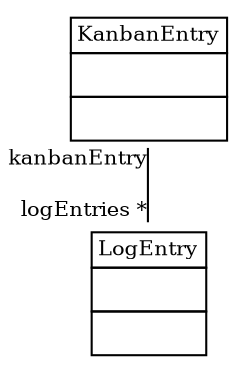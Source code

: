 
 digraph ClassDiagram {
    node [shape = none, fontsize = 10]; 
    edge [fontsize = 10];
    
    
    _KanbanEntry [label=<<table border='0' cellborder='1' cellspacing='0'> <tr> <td HREF="../src/org/sdmlib/storyboards/KanbanEntry.java">KanbanEntry</td> </tr> <tr><td><table border='0' cellborder='0' cellspacing='0'> <tr><td> </td></tr> </table></td></tr> <tr><td><table border='0' cellborder='0' cellspacing='0'> <tr><td> </td></tr> </table></td></tr> </table>>];
    _LogEntry [label=<<table border='0' cellborder='1' cellspacing='0'> <tr> <td HREF="../src/org/sdmlib/storyboards/LogEntry.java">LogEntry</td> </tr> <tr><td><table border='0' cellborder='0' cellspacing='0'> <tr><td> </td></tr> </table></td></tr> <tr><td><table border='0' cellborder='0' cellspacing='0'> <tr><td> </td></tr> </table></td></tr> </table>>];
    
    
    
    _KanbanEntry -> _LogEntry [headlabel = "logEntries *" taillabel = "kanbanEntry" arrowhead = "none" ];
}
